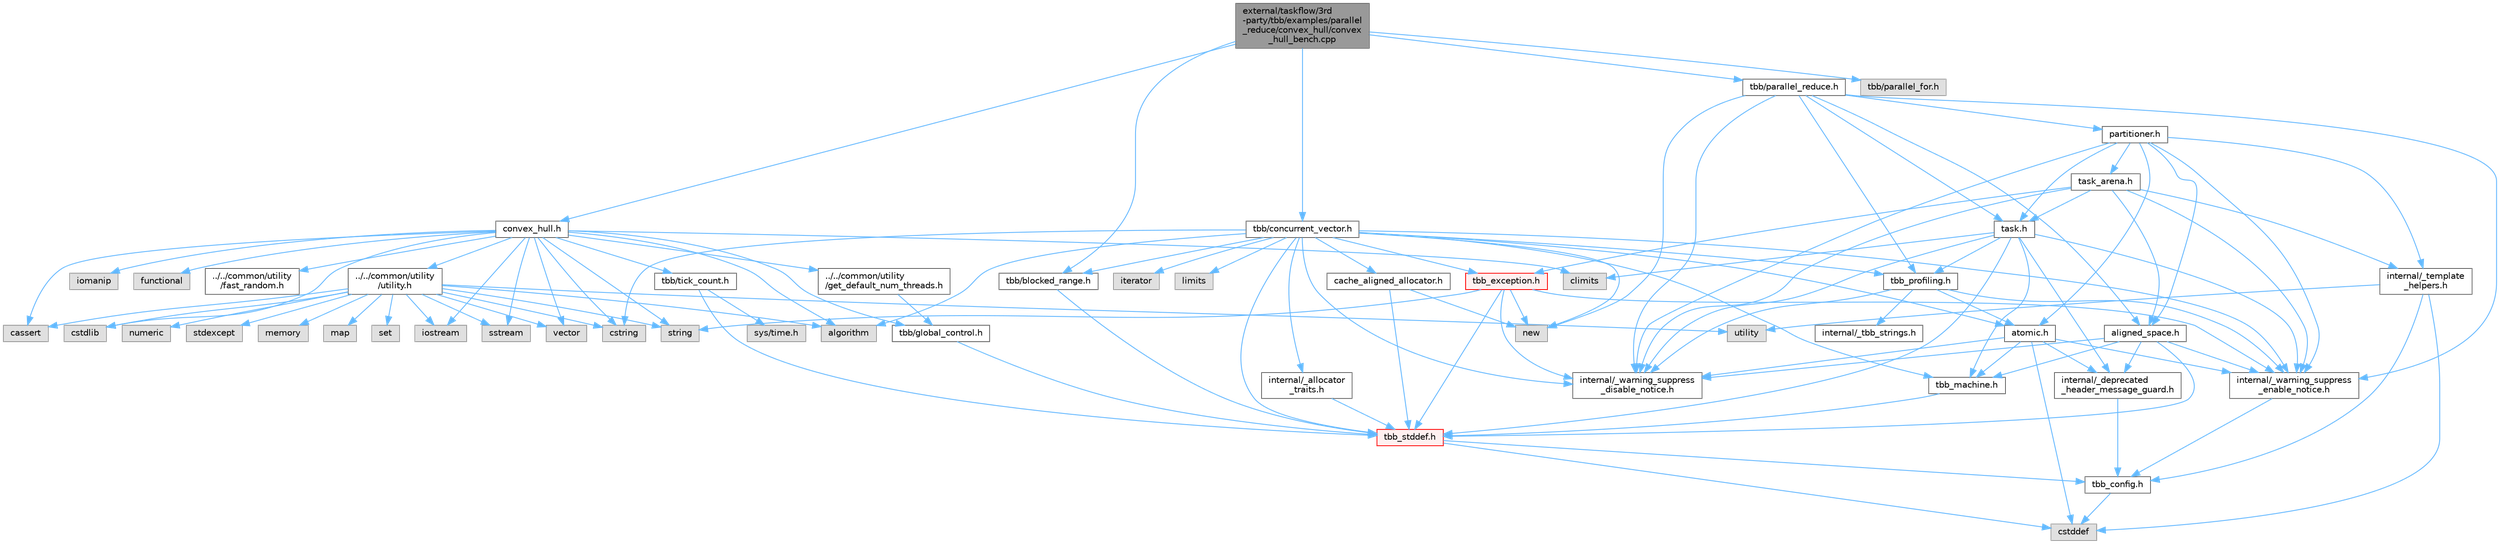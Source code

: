 digraph "external/taskflow/3rd-party/tbb/examples/parallel_reduce/convex_hull/convex_hull_bench.cpp"
{
 // LATEX_PDF_SIZE
  bgcolor="transparent";
  edge [fontname=Helvetica,fontsize=10,labelfontname=Helvetica,labelfontsize=10];
  node [fontname=Helvetica,fontsize=10,shape=box,height=0.2,width=0.4];
  Node1 [id="Node000001",label="external/taskflow/3rd\l-party/tbb/examples/parallel\l_reduce/convex_hull/convex\l_hull_bench.cpp",height=0.2,width=0.4,color="gray40", fillcolor="grey60", style="filled", fontcolor="black",tooltip=" "];
  Node1 -> Node2 [id="edge114_Node000001_Node000002",color="steelblue1",style="solid",tooltip=" "];
  Node2 [id="Node000002",label="convex_hull.h",height=0.2,width=0.4,color="grey40", fillcolor="white", style="filled",URL="$convex__hull_8h.html",tooltip=" "];
  Node2 -> Node3 [id="edge115_Node000002_Node000003",color="steelblue1",style="solid",tooltip=" "];
  Node3 [id="Node000003",label="cassert",height=0.2,width=0.4,color="grey60", fillcolor="#E0E0E0", style="filled",tooltip=" "];
  Node2 -> Node4 [id="edge116_Node000002_Node000004",color="steelblue1",style="solid",tooltip=" "];
  Node4 [id="Node000004",label="cstdlib",height=0.2,width=0.4,color="grey60", fillcolor="#E0E0E0", style="filled",tooltip=" "];
  Node2 -> Node5 [id="edge117_Node000002_Node000005",color="steelblue1",style="solid",tooltip=" "];
  Node5 [id="Node000005",label="iostream",height=0.2,width=0.4,color="grey60", fillcolor="#E0E0E0", style="filled",tooltip=" "];
  Node2 -> Node6 [id="edge118_Node000002_Node000006",color="steelblue1",style="solid",tooltip=" "];
  Node6 [id="Node000006",label="iomanip",height=0.2,width=0.4,color="grey60", fillcolor="#E0E0E0", style="filled",tooltip=" "];
  Node2 -> Node7 [id="edge119_Node000002_Node000007",color="steelblue1",style="solid",tooltip=" "];
  Node7 [id="Node000007",label="sstream",height=0.2,width=0.4,color="grey60", fillcolor="#E0E0E0", style="filled",tooltip=" "];
  Node2 -> Node8 [id="edge120_Node000002_Node000008",color="steelblue1",style="solid",tooltip=" "];
  Node8 [id="Node000008",label="vector",height=0.2,width=0.4,color="grey60", fillcolor="#E0E0E0", style="filled",tooltip=" "];
  Node2 -> Node9 [id="edge121_Node000002_Node000009",color="steelblue1",style="solid",tooltip=" "];
  Node9 [id="Node000009",label="string",height=0.2,width=0.4,color="grey60", fillcolor="#E0E0E0", style="filled",tooltip=" "];
  Node2 -> Node10 [id="edge122_Node000002_Node000010",color="steelblue1",style="solid",tooltip=" "];
  Node10 [id="Node000010",label="cstring",height=0.2,width=0.4,color="grey60", fillcolor="#E0E0E0", style="filled",tooltip=" "];
  Node2 -> Node11 [id="edge123_Node000002_Node000011",color="steelblue1",style="solid",tooltip=" "];
  Node11 [id="Node000011",label="algorithm",height=0.2,width=0.4,color="grey60", fillcolor="#E0E0E0", style="filled",tooltip=" "];
  Node2 -> Node12 [id="edge124_Node000002_Node000012",color="steelblue1",style="solid",tooltip=" "];
  Node12 [id="Node000012",label="functional",height=0.2,width=0.4,color="grey60", fillcolor="#E0E0E0", style="filled",tooltip=" "];
  Node2 -> Node13 [id="edge125_Node000002_Node000013",color="steelblue1",style="solid",tooltip=" "];
  Node13 [id="Node000013",label="climits",height=0.2,width=0.4,color="grey60", fillcolor="#E0E0E0", style="filled",tooltip=" "];
  Node2 -> Node14 [id="edge126_Node000002_Node000014",color="steelblue1",style="solid",tooltip=" "];
  Node14 [id="Node000014",label="tbb/tick_count.h",height=0.2,width=0.4,color="grey40", fillcolor="white", style="filled",URL="$tick__count_8h.html",tooltip=" "];
  Node14 -> Node15 [id="edge127_Node000014_Node000015",color="steelblue1",style="solid",tooltip=" "];
  Node15 [id="Node000015",label="tbb_stddef.h",height=0.2,width=0.4,color="red", fillcolor="#FFF0F0", style="filled",URL="$tbb__stddef_8h.html",tooltip=" "];
  Node15 -> Node16 [id="edge128_Node000015_Node000016",color="steelblue1",style="solid",tooltip=" "];
  Node16 [id="Node000016",label="tbb_config.h",height=0.2,width=0.4,color="grey40", fillcolor="white", style="filled",URL="$tbb__config_8h.html",tooltip=" "];
  Node16 -> Node17 [id="edge129_Node000016_Node000017",color="steelblue1",style="solid",tooltip=" "];
  Node17 [id="Node000017",label="cstddef",height=0.2,width=0.4,color="grey60", fillcolor="#E0E0E0", style="filled",tooltip=" "];
  Node15 -> Node17 [id="edge130_Node000015_Node000017",color="steelblue1",style="solid",tooltip=" "];
  Node14 -> Node19 [id="edge131_Node000014_Node000019",color="steelblue1",style="solid",tooltip=" "];
  Node19 [id="Node000019",label="sys/time.h",height=0.2,width=0.4,color="grey60", fillcolor="#E0E0E0", style="filled",tooltip=" "];
  Node2 -> Node20 [id="edge132_Node000002_Node000020",color="steelblue1",style="solid",tooltip=" "];
  Node20 [id="Node000020",label="tbb/global_control.h",height=0.2,width=0.4,color="grey40", fillcolor="white", style="filled",URL="$global__control_8h.html",tooltip=" "];
  Node20 -> Node15 [id="edge133_Node000020_Node000015",color="steelblue1",style="solid",tooltip=" "];
  Node2 -> Node21 [id="edge134_Node000002_Node000021",color="steelblue1",style="solid",tooltip=" "];
  Node21 [id="Node000021",label="../../common/utility\l/utility.h",height=0.2,width=0.4,color="grey40", fillcolor="white", style="filled",URL="$external_2taskflow_23rd-party_2tbb_2examples_2common_2utility_2utility_8h.html",tooltip=" "];
  Node21 -> Node22 [id="edge135_Node000021_Node000022",color="steelblue1",style="solid",tooltip=" "];
  Node22 [id="Node000022",label="utility",height=0.2,width=0.4,color="grey60", fillcolor="#E0E0E0", style="filled",tooltip=" "];
  Node21 -> Node9 [id="edge136_Node000021_Node000009",color="steelblue1",style="solid",tooltip=" "];
  Node21 -> Node10 [id="edge137_Node000021_Node000010",color="steelblue1",style="solid",tooltip=" "];
  Node21 -> Node8 [id="edge138_Node000021_Node000008",color="steelblue1",style="solid",tooltip=" "];
  Node21 -> Node23 [id="edge139_Node000021_Node000023",color="steelblue1",style="solid",tooltip=" "];
  Node23 [id="Node000023",label="map",height=0.2,width=0.4,color="grey60", fillcolor="#E0E0E0", style="filled",tooltip=" "];
  Node21 -> Node24 [id="edge140_Node000021_Node000024",color="steelblue1",style="solid",tooltip=" "];
  Node24 [id="Node000024",label="set",height=0.2,width=0.4,color="grey60", fillcolor="#E0E0E0", style="filled",tooltip=" "];
  Node21 -> Node11 [id="edge141_Node000021_Node000011",color="steelblue1",style="solid",tooltip=" "];
  Node21 -> Node7 [id="edge142_Node000021_Node000007",color="steelblue1",style="solid",tooltip=" "];
  Node21 -> Node25 [id="edge143_Node000021_Node000025",color="steelblue1",style="solid",tooltip=" "];
  Node25 [id="Node000025",label="numeric",height=0.2,width=0.4,color="grey60", fillcolor="#E0E0E0", style="filled",tooltip=" "];
  Node21 -> Node26 [id="edge144_Node000021_Node000026",color="steelblue1",style="solid",tooltip=" "];
  Node26 [id="Node000026",label="stdexcept",height=0.2,width=0.4,color="grey60", fillcolor="#E0E0E0", style="filled",tooltip=" "];
  Node21 -> Node27 [id="edge145_Node000021_Node000027",color="steelblue1",style="solid",tooltip=" "];
  Node27 [id="Node000027",label="memory",height=0.2,width=0.4,color="grey60", fillcolor="#E0E0E0", style="filled",tooltip=" "];
  Node21 -> Node3 [id="edge146_Node000021_Node000003",color="steelblue1",style="solid",tooltip=" "];
  Node21 -> Node5 [id="edge147_Node000021_Node000005",color="steelblue1",style="solid",tooltip=" "];
  Node21 -> Node4 [id="edge148_Node000021_Node000004",color="steelblue1",style="solid",tooltip=" "];
  Node2 -> Node28 [id="edge149_Node000002_Node000028",color="steelblue1",style="solid",tooltip=" "];
  Node28 [id="Node000028",label="../../common/utility\l/get_default_num_threads.h",height=0.2,width=0.4,color="grey40", fillcolor="white", style="filled",URL="$get__default__num__threads_8h.html",tooltip=" "];
  Node28 -> Node20 [id="edge150_Node000028_Node000020",color="steelblue1",style="solid",tooltip=" "];
  Node2 -> Node29 [id="edge151_Node000002_Node000029",color="steelblue1",style="solid",tooltip=" "];
  Node29 [id="Node000029",label="../../common/utility\l/fast_random.h",height=0.2,width=0.4,color="grey40", fillcolor="white", style="filled",URL="$fast__random_8h.html",tooltip=" "];
  Node1 -> Node30 [id="edge152_Node000001_Node000030",color="steelblue1",style="solid",tooltip=" "];
  Node30 [id="Node000030",label="tbb/parallel_for.h",height=0.2,width=0.4,color="grey60", fillcolor="#E0E0E0", style="filled",tooltip=" "];
  Node1 -> Node31 [id="edge153_Node000001_Node000031",color="steelblue1",style="solid",tooltip=" "];
  Node31 [id="Node000031",label="tbb/parallel_reduce.h",height=0.2,width=0.4,color="grey40", fillcolor="white", style="filled",URL="$parallel__reduce_8h.html",tooltip=" "];
  Node31 -> Node32 [id="edge154_Node000031_Node000032",color="steelblue1",style="solid",tooltip=" "];
  Node32 [id="Node000032",label="internal/_warning_suppress\l_enable_notice.h",height=0.2,width=0.4,color="grey40", fillcolor="white", style="filled",URL="$__warning__suppress__enable__notice_8h.html",tooltip=" "];
  Node32 -> Node16 [id="edge155_Node000032_Node000016",color="steelblue1",style="solid",tooltip=" "];
  Node31 -> Node33 [id="edge156_Node000031_Node000033",color="steelblue1",style="solid",tooltip=" "];
  Node33 [id="Node000033",label="new",height=0.2,width=0.4,color="grey60", fillcolor="#E0E0E0", style="filled",tooltip=" "];
  Node31 -> Node34 [id="edge157_Node000031_Node000034",color="steelblue1",style="solid",tooltip=" "];
  Node34 [id="Node000034",label="task.h",height=0.2,width=0.4,color="grey40", fillcolor="white", style="filled",URL="$task_8h.html",tooltip=" "];
  Node34 -> Node35 [id="edge158_Node000034_Node000035",color="steelblue1",style="solid",tooltip=" "];
  Node35 [id="Node000035",label="internal/_deprecated\l_header_message_guard.h",height=0.2,width=0.4,color="grey40", fillcolor="white", style="filled",URL="$__deprecated__header__message__guard_8h.html",tooltip=" "];
  Node35 -> Node16 [id="edge159_Node000035_Node000016",color="steelblue1",style="solid",tooltip=" "];
  Node34 -> Node32 [id="edge160_Node000034_Node000032",color="steelblue1",style="solid",tooltip=" "];
  Node34 -> Node15 [id="edge161_Node000034_Node000015",color="steelblue1",style="solid",tooltip=" "];
  Node34 -> Node36 [id="edge162_Node000034_Node000036",color="steelblue1",style="solid",tooltip=" "];
  Node36 [id="Node000036",label="tbb_machine.h",height=0.2,width=0.4,color="grey40", fillcolor="white", style="filled",URL="$tbb__machine_8h.html",tooltip=" "];
  Node36 -> Node15 [id="edge163_Node000036_Node000015",color="steelblue1",style="solid",tooltip=" "];
  Node34 -> Node37 [id="edge164_Node000034_Node000037",color="steelblue1",style="solid",tooltip=" "];
  Node37 [id="Node000037",label="tbb_profiling.h",height=0.2,width=0.4,color="grey40", fillcolor="white", style="filled",URL="$tbb__profiling_8h.html",tooltip=" "];
  Node37 -> Node32 [id="edge165_Node000037_Node000032",color="steelblue1",style="solid",tooltip=" "];
  Node37 -> Node38 [id="edge166_Node000037_Node000038",color="steelblue1",style="solid",tooltip=" "];
  Node38 [id="Node000038",label="internal/_tbb_strings.h",height=0.2,width=0.4,color="grey40", fillcolor="white", style="filled",URL="$__tbb__strings_8h.html",tooltip=" "];
  Node37 -> Node39 [id="edge167_Node000037_Node000039",color="steelblue1",style="solid",tooltip=" "];
  Node39 [id="Node000039",label="atomic.h",height=0.2,width=0.4,color="grey40", fillcolor="white", style="filled",URL="$external_2taskflow_23rd-party_2tbb_2include_2tbb_2atomic_8h.html",tooltip=" "];
  Node39 -> Node35 [id="edge168_Node000039_Node000035",color="steelblue1",style="solid",tooltip=" "];
  Node39 -> Node32 [id="edge169_Node000039_Node000032",color="steelblue1",style="solid",tooltip=" "];
  Node39 -> Node17 [id="edge170_Node000039_Node000017",color="steelblue1",style="solid",tooltip=" "];
  Node39 -> Node36 [id="edge171_Node000039_Node000036",color="steelblue1",style="solid",tooltip=" "];
  Node39 -> Node40 [id="edge172_Node000039_Node000040",color="steelblue1",style="solid",tooltip=" "];
  Node40 [id="Node000040",label="internal/_warning_suppress\l_disable_notice.h",height=0.2,width=0.4,color="grey40", fillcolor="white", style="filled",URL="$__warning__suppress__disable__notice_8h.html",tooltip=" "];
  Node37 -> Node40 [id="edge173_Node000037_Node000040",color="steelblue1",style="solid",tooltip=" "];
  Node34 -> Node13 [id="edge174_Node000034_Node000013",color="steelblue1",style="solid",tooltip=" "];
  Node34 -> Node40 [id="edge175_Node000034_Node000040",color="steelblue1",style="solid",tooltip=" "];
  Node31 -> Node41 [id="edge176_Node000031_Node000041",color="steelblue1",style="solid",tooltip=" "];
  Node41 [id="Node000041",label="aligned_space.h",height=0.2,width=0.4,color="grey40", fillcolor="white", style="filled",URL="$aligned__space_8h.html",tooltip=" "];
  Node41 -> Node35 [id="edge177_Node000041_Node000035",color="steelblue1",style="solid",tooltip=" "];
  Node41 -> Node32 [id="edge178_Node000041_Node000032",color="steelblue1",style="solid",tooltip=" "];
  Node41 -> Node15 [id="edge179_Node000041_Node000015",color="steelblue1",style="solid",tooltip=" "];
  Node41 -> Node36 [id="edge180_Node000041_Node000036",color="steelblue1",style="solid",tooltip=" "];
  Node41 -> Node40 [id="edge181_Node000041_Node000040",color="steelblue1",style="solid",tooltip=" "];
  Node31 -> Node42 [id="edge182_Node000031_Node000042",color="steelblue1",style="solid",tooltip=" "];
  Node42 [id="Node000042",label="partitioner.h",height=0.2,width=0.4,color="grey40", fillcolor="white", style="filled",URL="$partitioner_8h.html",tooltip=" "];
  Node42 -> Node32 [id="edge183_Node000042_Node000032",color="steelblue1",style="solid",tooltip=" "];
  Node42 -> Node34 [id="edge184_Node000042_Node000034",color="steelblue1",style="solid",tooltip=" "];
  Node42 -> Node43 [id="edge185_Node000042_Node000043",color="steelblue1",style="solid",tooltip=" "];
  Node43 [id="Node000043",label="task_arena.h",height=0.2,width=0.4,color="grey40", fillcolor="white", style="filled",URL="$task__arena_8h.html",tooltip=" "];
  Node43 -> Node32 [id="edge186_Node000043_Node000032",color="steelblue1",style="solid",tooltip=" "];
  Node43 -> Node34 [id="edge187_Node000043_Node000034",color="steelblue1",style="solid",tooltip=" "];
  Node43 -> Node44 [id="edge188_Node000043_Node000044",color="steelblue1",style="solid",tooltip=" "];
  Node44 [id="Node000044",label="tbb_exception.h",height=0.2,width=0.4,color="red", fillcolor="#FFF0F0", style="filled",URL="$tbb__exception_8h.html",tooltip=" "];
  Node44 -> Node32 [id="edge189_Node000044_Node000032",color="steelblue1",style="solid",tooltip=" "];
  Node44 -> Node15 [id="edge190_Node000044_Node000015",color="steelblue1",style="solid",tooltip=" "];
  Node44 -> Node33 [id="edge191_Node000044_Node000033",color="steelblue1",style="solid",tooltip=" "];
  Node44 -> Node9 [id="edge192_Node000044_Node000009",color="steelblue1",style="solid",tooltip=" "];
  Node44 -> Node40 [id="edge193_Node000044_Node000040",color="steelblue1",style="solid",tooltip=" "];
  Node43 -> Node48 [id="edge194_Node000043_Node000048",color="steelblue1",style="solid",tooltip=" "];
  Node48 [id="Node000048",label="internal/_template\l_helpers.h",height=0.2,width=0.4,color="grey40", fillcolor="white", style="filled",URL="$__template__helpers_8h.html",tooltip=" "];
  Node48 -> Node22 [id="edge195_Node000048_Node000022",color="steelblue1",style="solid",tooltip=" "];
  Node48 -> Node17 [id="edge196_Node000048_Node000017",color="steelblue1",style="solid",tooltip=" "];
  Node48 -> Node16 [id="edge197_Node000048_Node000016",color="steelblue1",style="solid",tooltip=" "];
  Node43 -> Node41 [id="edge198_Node000043_Node000041",color="steelblue1",style="solid",tooltip=" "];
  Node43 -> Node40 [id="edge199_Node000043_Node000040",color="steelblue1",style="solid",tooltip=" "];
  Node42 -> Node41 [id="edge200_Node000042_Node000041",color="steelblue1",style="solid",tooltip=" "];
  Node42 -> Node39 [id="edge201_Node000042_Node000039",color="steelblue1",style="solid",tooltip=" "];
  Node42 -> Node48 [id="edge202_Node000042_Node000048",color="steelblue1",style="solid",tooltip=" "];
  Node42 -> Node40 [id="edge203_Node000042_Node000040",color="steelblue1",style="solid",tooltip=" "];
  Node31 -> Node37 [id="edge204_Node000031_Node000037",color="steelblue1",style="solid",tooltip=" "];
  Node31 -> Node40 [id="edge205_Node000031_Node000040",color="steelblue1",style="solid",tooltip=" "];
  Node1 -> Node49 [id="edge206_Node000001_Node000049",color="steelblue1",style="solid",tooltip=" "];
  Node49 [id="Node000049",label="tbb/blocked_range.h",height=0.2,width=0.4,color="grey40", fillcolor="white", style="filled",URL="$blocked__range_8h.html",tooltip=" "];
  Node49 -> Node15 [id="edge207_Node000049_Node000015",color="steelblue1",style="solid",tooltip=" "];
  Node1 -> Node50 [id="edge208_Node000001_Node000050",color="steelblue1",style="solid",tooltip=" "];
  Node50 [id="Node000050",label="tbb/concurrent_vector.h",height=0.2,width=0.4,color="grey40", fillcolor="white", style="filled",URL="$concurrent__vector_8h.html",tooltip=" "];
  Node50 -> Node32 [id="edge209_Node000050_Node000032",color="steelblue1",style="solid",tooltip=" "];
  Node50 -> Node15 [id="edge210_Node000050_Node000015",color="steelblue1",style="solid",tooltip=" "];
  Node50 -> Node44 [id="edge211_Node000050_Node000044",color="steelblue1",style="solid",tooltip=" "];
  Node50 -> Node39 [id="edge212_Node000050_Node000039",color="steelblue1",style="solid",tooltip=" "];
  Node50 -> Node51 [id="edge213_Node000050_Node000051",color="steelblue1",style="solid",tooltip=" "];
  Node51 [id="Node000051",label="cache_aligned_allocator.h",height=0.2,width=0.4,color="grey40", fillcolor="white", style="filled",URL="$cache__aligned__allocator_8h.html",tooltip=" "];
  Node51 -> Node33 [id="edge214_Node000051_Node000033",color="steelblue1",style="solid",tooltip=" "];
  Node51 -> Node15 [id="edge215_Node000051_Node000015",color="steelblue1",style="solid",tooltip=" "];
  Node50 -> Node49 [id="edge216_Node000050_Node000049",color="steelblue1",style="solid",tooltip=" "];
  Node50 -> Node36 [id="edge217_Node000050_Node000036",color="steelblue1",style="solid",tooltip=" "];
  Node50 -> Node37 [id="edge218_Node000050_Node000037",color="steelblue1",style="solid",tooltip=" "];
  Node50 -> Node33 [id="edge219_Node000050_Node000033",color="steelblue1",style="solid",tooltip=" "];
  Node50 -> Node10 [id="edge220_Node000050_Node000010",color="steelblue1",style="solid",tooltip=" "];
  Node50 -> Node11 [id="edge221_Node000050_Node000011",color="steelblue1",style="solid",tooltip=" "];
  Node50 -> Node52 [id="edge222_Node000050_Node000052",color="steelblue1",style="solid",tooltip=" "];
  Node52 [id="Node000052",label="iterator",height=0.2,width=0.4,color="grey60", fillcolor="#E0E0E0", style="filled",tooltip=" "];
  Node50 -> Node53 [id="edge223_Node000050_Node000053",color="steelblue1",style="solid",tooltip=" "];
  Node53 [id="Node000053",label="internal/_allocator\l_traits.h",height=0.2,width=0.4,color="grey40", fillcolor="white", style="filled",URL="$__allocator__traits_8h.html",tooltip=" "];
  Node53 -> Node15 [id="edge224_Node000053_Node000015",color="steelblue1",style="solid",tooltip=" "];
  Node50 -> Node54 [id="edge225_Node000050_Node000054",color="steelblue1",style="solid",tooltip=" "];
  Node54 [id="Node000054",label="limits",height=0.2,width=0.4,color="grey60", fillcolor="#E0E0E0", style="filled",tooltip=" "];
  Node50 -> Node40 [id="edge226_Node000050_Node000040",color="steelblue1",style="solid",tooltip=" "];
}
